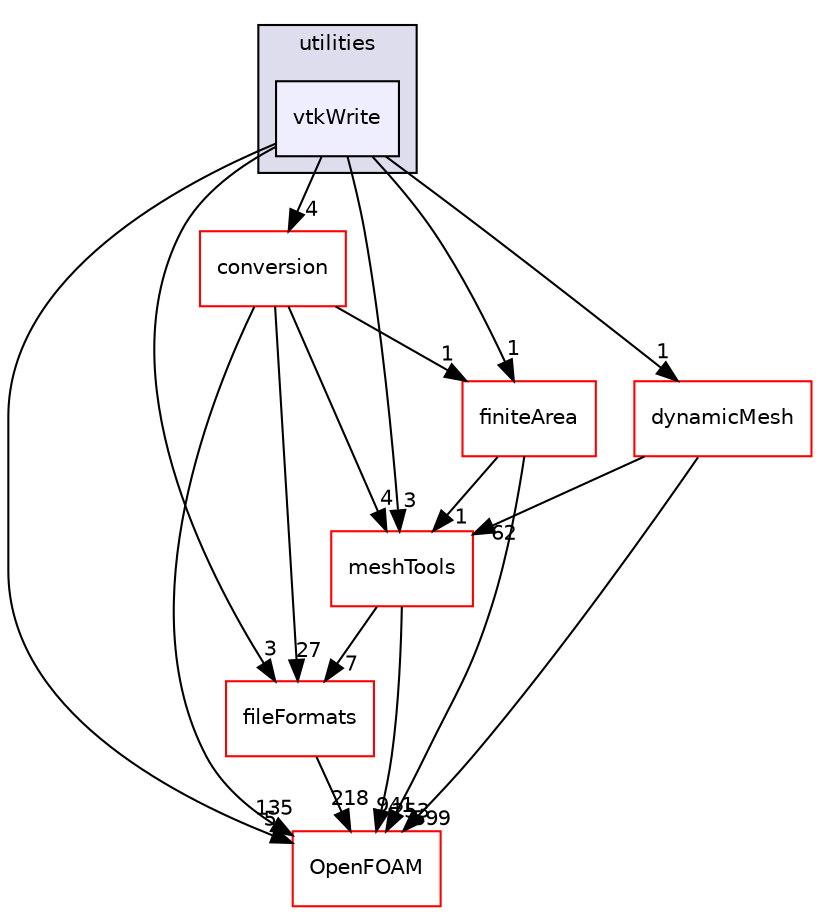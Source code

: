 digraph "src/functionObjects/utilities/vtkWrite" {
  bgcolor=transparent;
  compound=true
  node [ fontsize="10", fontname="Helvetica"];
  edge [ labelfontsize="10", labelfontname="Helvetica"];
  subgraph clusterdir_f7452075bcc4ab0cc3fc3ac03be416ce {
    graph [ bgcolor="#ddddee", pencolor="black", label="utilities" fontname="Helvetica", fontsize="10", URL="dir_f7452075bcc4ab0cc3fc3ac03be416ce.html"]
  dir_e1ebe1318b83ff9166ebb6df7d4240d0 [shape=box, label="vtkWrite", style="filled", fillcolor="#eeeeff", pencolor="black", URL="dir_e1ebe1318b83ff9166ebb6df7d4240d0.html"];
  }
  dir_22e3beccf9f956a3c7bfcabae9a0dde0 [shape=box label="conversion" color="red" URL="dir_22e3beccf9f956a3c7bfcabae9a0dde0.html"];
  dir_ae30ad0bef50cf391b24c614251bb9fd [shape=box label="meshTools" color="red" URL="dir_ae30ad0bef50cf391b24c614251bb9fd.html"];
  dir_63742796c427c97a292c80f7db71da36 [shape=box label="dynamicMesh" color="red" URL="dir_63742796c427c97a292c80f7db71da36.html"];
  dir_b05602f37bb521a7142c0a3e200b5f35 [shape=box label="fileFormats" color="red" URL="dir_b05602f37bb521a7142c0a3e200b5f35.html"];
  dir_c5473ff19b20e6ec4dfe5c310b3778a8 [shape=box label="OpenFOAM" color="red" URL="dir_c5473ff19b20e6ec4dfe5c310b3778a8.html"];
  dir_b69a9eadfe761c231b266ce918b218a5 [shape=box label="finiteArea" color="red" URL="dir_b69a9eadfe761c231b266ce918b218a5.html"];
  dir_22e3beccf9f956a3c7bfcabae9a0dde0->dir_ae30ad0bef50cf391b24c614251bb9fd [headlabel="4", labeldistance=1.5 headhref="dir_000546_001949.html"];
  dir_22e3beccf9f956a3c7bfcabae9a0dde0->dir_b05602f37bb521a7142c0a3e200b5f35 [headlabel="27", labeldistance=1.5 headhref="dir_000546_000682.html"];
  dir_22e3beccf9f956a3c7bfcabae9a0dde0->dir_c5473ff19b20e6ec4dfe5c310b3778a8 [headlabel="135", labeldistance=1.5 headhref="dir_000546_002151.html"];
  dir_22e3beccf9f956a3c7bfcabae9a0dde0->dir_b69a9eadfe761c231b266ce918b218a5 [headlabel="1", labeldistance=1.5 headhref="dir_000546_000713.html"];
  dir_ae30ad0bef50cf391b24c614251bb9fd->dir_b05602f37bb521a7142c0a3e200b5f35 [headlabel="7", labeldistance=1.5 headhref="dir_001949_000682.html"];
  dir_ae30ad0bef50cf391b24c614251bb9fd->dir_c5473ff19b20e6ec4dfe5c310b3778a8 [headlabel="941", labeldistance=1.5 headhref="dir_001949_002151.html"];
  dir_e1ebe1318b83ff9166ebb6df7d4240d0->dir_22e3beccf9f956a3c7bfcabae9a0dde0 [headlabel="4", labeldistance=1.5 headhref="dir_001387_000546.html"];
  dir_e1ebe1318b83ff9166ebb6df7d4240d0->dir_ae30ad0bef50cf391b24c614251bb9fd [headlabel="3", labeldistance=1.5 headhref="dir_001387_001949.html"];
  dir_e1ebe1318b83ff9166ebb6df7d4240d0->dir_63742796c427c97a292c80f7db71da36 [headlabel="1", labeldistance=1.5 headhref="dir_001387_000588.html"];
  dir_e1ebe1318b83ff9166ebb6df7d4240d0->dir_b05602f37bb521a7142c0a3e200b5f35 [headlabel="3", labeldistance=1.5 headhref="dir_001387_000682.html"];
  dir_e1ebe1318b83ff9166ebb6df7d4240d0->dir_c5473ff19b20e6ec4dfe5c310b3778a8 [headlabel="5", labeldistance=1.5 headhref="dir_001387_002151.html"];
  dir_e1ebe1318b83ff9166ebb6df7d4240d0->dir_b69a9eadfe761c231b266ce918b218a5 [headlabel="1", labeldistance=1.5 headhref="dir_001387_000713.html"];
  dir_63742796c427c97a292c80f7db71da36->dir_ae30ad0bef50cf391b24c614251bb9fd [headlabel="62", labeldistance=1.5 headhref="dir_000588_001949.html"];
  dir_63742796c427c97a292c80f7db71da36->dir_c5473ff19b20e6ec4dfe5c310b3778a8 [headlabel="599", labeldistance=1.5 headhref="dir_000588_002151.html"];
  dir_b05602f37bb521a7142c0a3e200b5f35->dir_c5473ff19b20e6ec4dfe5c310b3778a8 [headlabel="218", labeldistance=1.5 headhref="dir_000682_002151.html"];
  dir_b69a9eadfe761c231b266ce918b218a5->dir_ae30ad0bef50cf391b24c614251bb9fd [headlabel="1", labeldistance=1.5 headhref="dir_000713_001949.html"];
  dir_b69a9eadfe761c231b266ce918b218a5->dir_c5473ff19b20e6ec4dfe5c310b3778a8 [headlabel="253", labeldistance=1.5 headhref="dir_000713_002151.html"];
}
